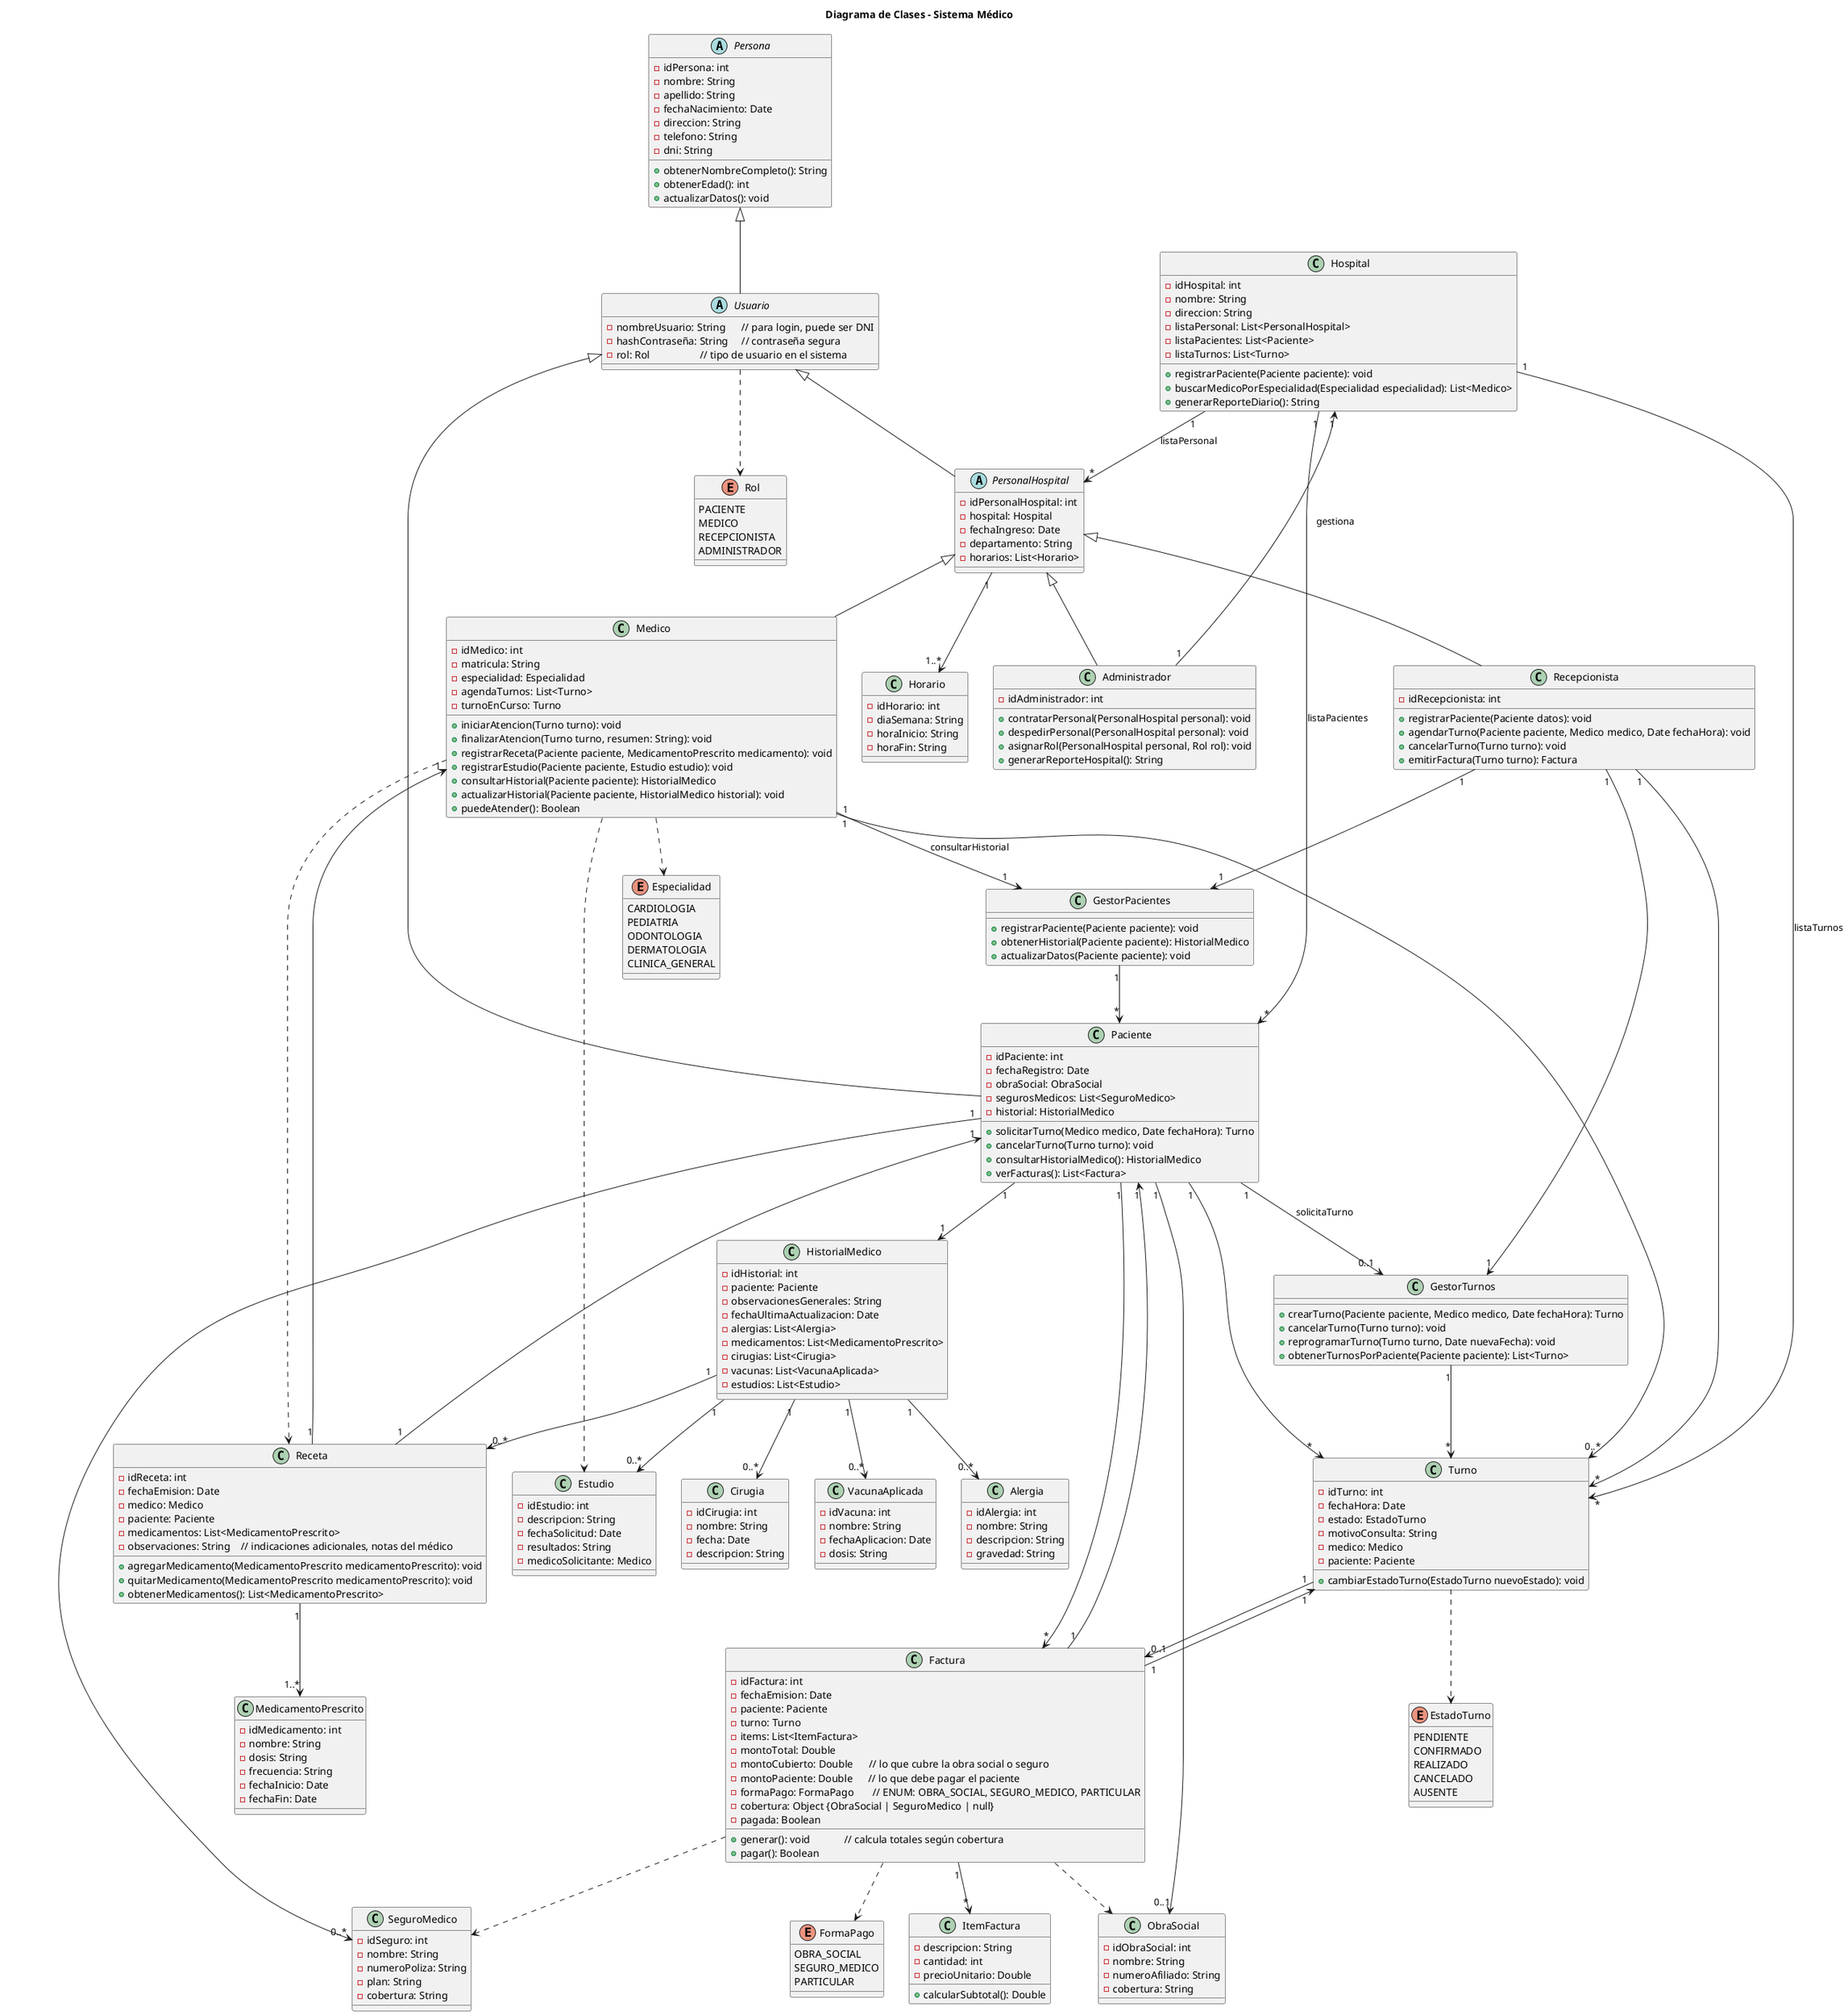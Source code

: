 @startuml Diagrama de Clases - Sistema Médico
title Diagrama de Clases - Sistema Médico

class Hospital {
  - idHospital: int
  - nombre: String
  - direccion: String
  - listaPersonal: List<PersonalHospital>
  - listaPacientes: List<Paciente>
  - listaTurnos: List<Turno>
  
  + registrarPaciente(Paciente paciente): void
  + buscarMedicoPorEspecialidad(Especialidad especialidad): List<Medico>
  + generarReporteDiario(): String
}

class Administrador {
  - idAdministrador: int
  + contratarPersonal(PersonalHospital personal): void
  + despedirPersonal(PersonalHospital personal): void
  + asignarRol(PersonalHospital personal, Rol rol): void
  + generarReporteHospital(): String
}



enum Rol {
  PACIENTE
  MEDICO
  RECEPCIONISTA
  ADMINISTRADOR
}

enum EstadoTurno {
  PENDIENTE
  CONFIRMADO
  REALIZADO
  CANCELADO
  AUSENTE
}

enum Especialidad {
  CARDIOLOGIA
  PEDIATRIA
  ODONTOLOGIA
  DERMATOLOGIA
  CLINICA_GENERAL
}



abstract class Persona {
  - idPersona: int
  - nombre: String
  - apellido: String
  - fechaNacimiento: Date
  - direccion: String
  - telefono: String
  - dni: String
  + obtenerNombreCompleto(): String
  + obtenerEdad(): int
  + actualizarDatos(): void
}

abstract class Usuario {
  - nombreUsuario: String      // para login, puede ser DNI
  - hashContraseña: String     // contraseña segura
  - rol: Rol                   // tipo de usuario en el sistema
}

abstract class PersonalHospital {
  - idPersonalHospital: int
  - hospital: Hospital
  - fechaIngreso: Date
  - departamento: String
  - horarios: List<Horario>
}

class Medico {
  - idMedico: int
  - matricula: String
  - especialidad: Especialidad
  - agendaTurnos: List<Turno>
  - turnoEnCurso: Turno

  + iniciarAtencion(Turno turno): void
  + finalizarAtencion(Turno turno, resumen: String): void
  + registrarReceta(Paciente paciente, MedicamentoPrescrito medicamento): void
  + registrarEstudio(Paciente paciente, Estudio estudio): void
  + consultarHistorial(Paciente paciente): HistorialMedico
  + actualizarHistorial(Paciente paciente, HistorialMedico historial): void
  + puedeAtender(): Boolean
}


class Horario {
  - idHorario: int
  - diaSemana: String
  - horaInicio: String
  - horaFin: String
}

class Recepcionista {
  - idRecepcionista: int
  + registrarPaciente(Paciente datos): void
  + agendarTurno(Paciente paciente, Medico medico, Date fechaHora): void
  + cancelarTurno(Turno turno): void
  + emitirFactura(Turno turno): Factura
}

class GestorTurnos {
  + crearTurno(Paciente paciente, Medico medico, Date fechaHora): Turno
  + cancelarTurno(Turno turno): void
  + reprogramarTurno(Turno turno, Date nuevaFecha): void
  + obtenerTurnosPorPaciente(Paciente paciente): List<Turno>
}

class GestorPacientes {
  + registrarPaciente(Paciente paciente): void
  + obtenerHistorial(Paciente paciente): HistorialMedico
  + actualizarDatos(Paciente paciente): void
}


class Paciente {
  - idPaciente: int
  - fechaRegistro: Date
  - obraSocial: ObraSocial
  - segurosMedicos: List<SeguroMedico>
  - historial: HistorialMedico
  + solicitarTurno(Medico medico, Date fechaHora): Turno
  + cancelarTurno(Turno turno): void
  + consultarHistorialMedico(): HistorialMedico
  + verFacturas(): List<Factura>
}

class ObraSocial {
  - idObraSocial: int
  - nombre: String
  - numeroAfiliado: String
  - cobertura: String
}

class SeguroMedico {
  - idSeguro: int
  - nombre: String
  - numeroPoliza: String
  - plan: String
  - cobertura: String
}

class HistorialMedico {
  - idHistorial: int
  - paciente: Paciente
  - observacionesGenerales: String
  - fechaUltimaActualizacion: Date
  - alergias: List<Alergia>
  - medicamentos: List<MedicamentoPrescrito>
  - cirugias: List<Cirugia>
  - vacunas: List<VacunaAplicada>
  - estudios: List<Estudio>
}

class Alergia {
  - idAlergia: int
  - nombre: String
  - descripcion: String
  - gravedad: String
}

class MedicamentoPrescrito {
  - idMedicamento: int
  - nombre: String
  - dosis: String
  - frecuencia: String
  - fechaInicio: Date
  - fechaFin: Date
}

class Cirugia {
  - idCirugia: int
  - nombre: String
  - fecha: Date
  - descripcion: String
}

class VacunaAplicada {
  - idVacuna: int
  - nombre: String
  - fechaAplicacion: Date
  - dosis: String
}

class Estudio {
  - idEstudio: int
  - descripcion: String
  - fechaSolicitud: Date
  - resultados: String
  - medicoSolicitante: Medico
}




class Turno {
  - idTurno: int
  - fechaHora: Date
  - estado: EstadoTurno
  - motivoConsulta: String
  - medico: Medico
  - paciente: Paciente
  + cambiarEstadoTurno(EstadoTurno nuevoEstado): void
}


class Receta {
  - idReceta: int
  - fechaEmision: Date
  - medico: Medico
  - paciente: Paciente
  - medicamentos: List<MedicamentoPrescrito>
  - observaciones: String    // indicaciones adicionales, notas del médico

  + agregarMedicamento(MedicamentoPrescrito medicamentoPrescrito): void
  + quitarMedicamento(MedicamentoPrescrito medicamentoPrescrito): void
  + obtenerMedicamentos(): List<MedicamentoPrescrito>
}


class Factura {
  - idFactura: int
  - fechaEmision: Date
  - paciente: Paciente
  - turno: Turno
  - items: List<ItemFactura>
  - montoTotal: Double
  - montoCubierto: Double      // lo que cubre la obra social o seguro
  - montoPaciente: Double      // lo que debe pagar el paciente
  - formaPago: FormaPago       // ENUM: OBRA_SOCIAL, SEGURO_MEDICO, PARTICULAR
  - cobertura: Object {ObraSocial | SeguroMedico | null}
  - pagada: Boolean

  + generar(): void             // calcula totales según cobertura
  + pagar(): Boolean
}

enum FormaPago {
  OBRA_SOCIAL
  SEGURO_MEDICO
  PARTICULAR
}

class ItemFactura {
  - descripcion: String
  - cantidad: int
  - precioUnitario: Double
  + calcularSubtotal(): Double
}


' Relaciones de herencia
Persona <|-- Usuario
Usuario <|-- PersonalHospital
PersonalHospital <|-- Medico
PersonalHospital <|-- Recepcionista
Usuario <|-- Paciente

' Relaciones de asociación
Medico ..> Receta
Medico ..> Estudio
Medico ..> Especialidad
Turno ..> EstadoTurno
Usuario ..> Rol

PersonalHospital "1" --> "1..*" Horario
Recepcionista "1" --> "*" Turno
Paciente "1" --> "*" Turno
Paciente "1" --> "0..1" ObraSocial
Paciente "1" --> "0..*" SeguroMedico
HistorialMedico "1" --> "0..*" Alergia
HistorialMedico "1" --> "0..*" Cirugia
HistorialMedico "1" --> "0..*" VacunaAplicada
Paciente "1" --> "1" HistorialMedico
HistorialMedico "1" --> "0..*" Estudio
Receta "1" --> "1..*" MedicamentoPrescrito
HistorialMedico "1" --> "0..*" Receta
Medico "1" --> "0..*" Turno
Receta "1" --> "1" Medico
Receta "1" --> "1" Paciente
Paciente "1" --> "*" Factura
Turno "1" --> "0..1" Factura
Factura "1" --> "*" ItemFactura
Factura "1" --> "1" Paciente
Factura "1" --> "1" Turno
Factura ..> FormaPago
Factura ..> ObraSocial
Factura ..> SeguroMedico
GestorTurnos "1" --> "*" Turno
Recepcionista "1" --> "1" GestorTurnos
Paciente "1" --> "0..1" GestorTurnos : solicitaTurno
GestorPacientes "1" --> "*" Paciente
Recepcionista "1" --> "1" GestorPacientes
Medico "1" --> "1" GestorPacientes : consultarHistorial
' Relaciones
Hospital "1" --> "*" PersonalHospital : listaPersonal
Hospital "1" --> "*" Paciente : listaPacientes
Hospital "1" --> "*" Turno : listaTurnos
Administrador "1" --> "1" Hospital : gestiona

PersonalHospital <|-- Administrador



@enduml

